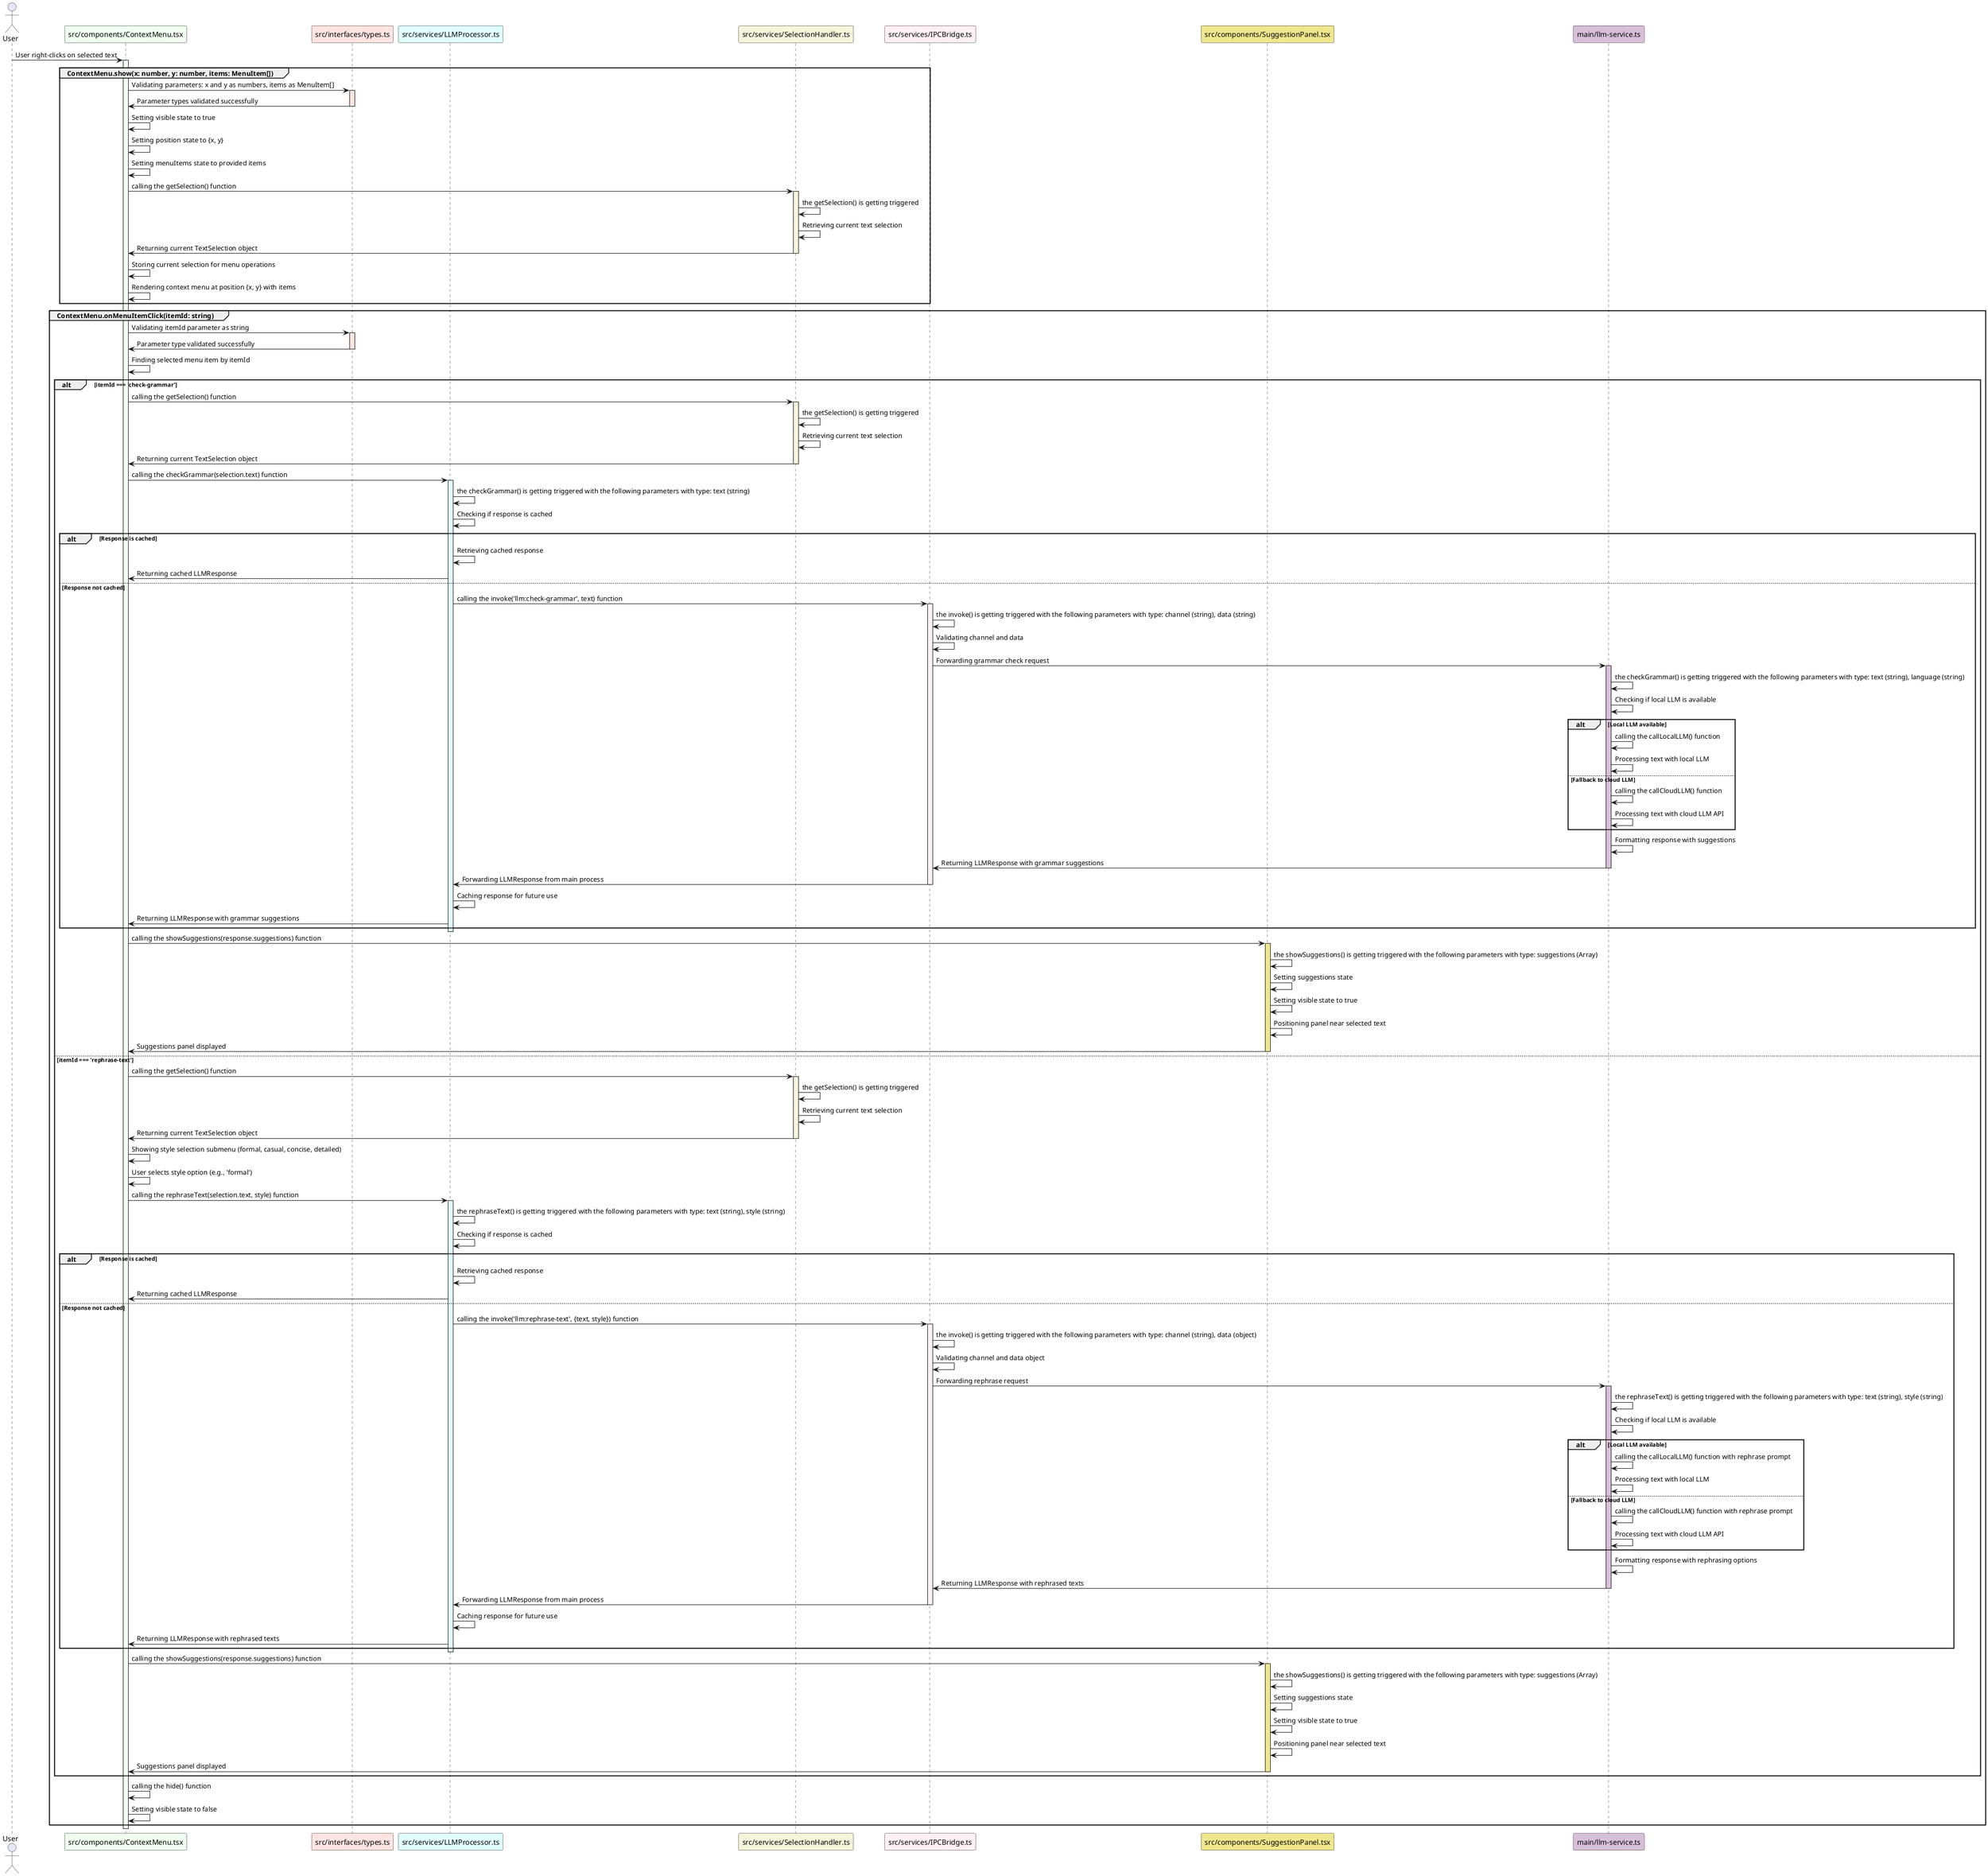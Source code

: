 
@startuml
actor User #E6E6FA
participant "src/components/ContextMenu.tsx" as ContextMenu #F0FFF0
participant "src/interfaces/types.ts" as Types #FFE4E1
participant "src/services/LLMProcessor.ts" as LLMProcessor #E0FFFF
participant "src/services/SelectionHandler.ts" as SelectionHandler #F5F5DC
participant "src/services/IPCBridge.ts" as IPCBridge #FFF0F5
participant "src/components/SuggestionPanel.tsx" as SuggestionPanel #F0E68C
participant "main/llm-service.ts" as LLMService #D8BFD8

User -> ContextMenu: User right-clicks on selected text
activate ContextMenu #F0FFF0

group ContextMenu.show(x: number, y: number, items: MenuItem[])
    ContextMenu -> Types: Validating parameters: x and y as numbers, items as MenuItem[]
    activate Types #FFE4E1
    
    Types -> ContextMenu: Parameter types validated successfully
    deactivate Types
    
    ContextMenu -> ContextMenu: Setting visible state to true
    ContextMenu -> ContextMenu: Setting position state to {x, y}
    ContextMenu -> ContextMenu: Setting menuItems state to provided items
    
    ContextMenu -> SelectionHandler: calling the getSelection() function
    activate SelectionHandler #F5F5DC
    
    SelectionHandler -> SelectionHandler: the getSelection() is getting triggered
    SelectionHandler -> SelectionHandler: Retrieving current text selection
    SelectionHandler -> ContextMenu: Returning current TextSelection object
    deactivate SelectionHandler
    
    ContextMenu -> ContextMenu: Storing current selection for menu operations
    ContextMenu -> ContextMenu: Rendering context menu at position {x, y} with items
end

group ContextMenu.onMenuItemClick(itemId: string)
    ContextMenu -> Types: Validating itemId parameter as string
    activate Types #FFE4E1
    
    Types -> ContextMenu: Parameter type validated successfully
    deactivate Types
    
    ContextMenu -> ContextMenu: Finding selected menu item by itemId
    
    alt itemId === 'check-grammar'
        ContextMenu -> SelectionHandler: calling the getSelection() function
        activate SelectionHandler #F5F5DC
        
        SelectionHandler -> SelectionHandler: the getSelection() is getting triggered
        SelectionHandler -> SelectionHandler: Retrieving current text selection
        SelectionHandler -> ContextMenu: Returning current TextSelection object
        deactivate SelectionHandler
        
        ContextMenu -> LLMProcessor: calling the checkGrammar(selection.text) function
        activate LLMProcessor #E0FFFF
        
        LLMProcessor -> LLMProcessor: the checkGrammar() is getting triggered with the following parameters with type: text (string)
        LLMProcessor -> LLMProcessor: Checking if response is cached
        
        alt Response is cached
            LLMProcessor -> LLMProcessor: Retrieving cached response
            LLMProcessor -> ContextMenu: Returning cached LLMResponse
        else Response not cached
            LLMProcessor -> IPCBridge: calling the invoke('llm:check-grammar', text) function
            activate IPCBridge #FFF0F5
            
            IPCBridge -> IPCBridge: the invoke() is getting triggered with the following parameters with type: channel (string), data (string)
            IPCBridge -> IPCBridge: Validating channel and data
            
            IPCBridge -> LLMService: Forwarding grammar check request
            activate LLMService #D8BFD8
            
            LLMService -> LLMService: the checkGrammar() is getting triggered with the following parameters with type: text (string), language (string)
            LLMService -> LLMService: Checking if local LLM is available
            
            alt Local LLM available
                LLMService -> LLMService: calling the callLocalLLM() function
                LLMService -> LLMService: Processing text with local LLM
            else Fallback to cloud LLM
                LLMService -> LLMService: calling the callCloudLLM() function
                LLMService -> LLMService: Processing text with cloud LLM API
            end
            
            LLMService -> LLMService: Formatting response with suggestions
            LLMService -> IPCBridge: Returning LLMResponse with grammar suggestions
            deactivate LLMService
            
            IPCBridge -> LLMProcessor: Forwarding LLMResponse from main process
            deactivate IPCBridge
            
            LLMProcessor -> LLMProcessor: Caching response for future use
            LLMProcessor -> ContextMenu: Returning LLMResponse with grammar suggestions
        end
        deactivate LLMProcessor
        
        ContextMenu -> SuggestionPanel: calling the showSuggestions(response.suggestions) function
        activate SuggestionPanel #F0E68C
        
        SuggestionPanel -> SuggestionPanel: the showSuggestions() is getting triggered with the following parameters with type: suggestions (Array)
        SuggestionPanel -> SuggestionPanel: Setting suggestions state
        SuggestionPanel -> SuggestionPanel: Setting visible state to true
        SuggestionPanel -> SuggestionPanel: Positioning panel near selected text
        SuggestionPanel -> ContextMenu: Suggestions panel displayed
        deactivate SuggestionPanel
        
    else itemId === 'rephrase-text'
        ContextMenu -> SelectionHandler: calling the getSelection() function
        activate SelectionHandler #F5F5DC
        
        SelectionHandler -> SelectionHandler: the getSelection() is getting triggered
        SelectionHandler -> SelectionHandler: Retrieving current text selection
        SelectionHandler -> ContextMenu: Returning current TextSelection object
        deactivate SelectionHandler
        
        ContextMenu -> ContextMenu: Showing style selection submenu (formal, casual, concise, detailed)
        ContextMenu -> ContextMenu: User selects style option (e.g., 'formal')
        
        ContextMenu -> LLMProcessor: calling the rephraseText(selection.text, style) function
        activate LLMProcessor #E0FFFF
        
        LLMProcessor -> LLMProcessor: the rephraseText() is getting triggered with the following parameters with type: text (string), style (string)
        LLMProcessor -> LLMProcessor: Checking if response is cached
        
        alt Response is cached
            LLMProcessor -> LLMProcessor: Retrieving cached response
            LLMProcessor -> ContextMenu: Returning cached LLMResponse
        else Response not cached
            LLMProcessor -> IPCBridge: calling the invoke('llm:rephrase-text', {text, style}) function
            activate IPCBridge #FFF0F5
            
            IPCBridge -> IPCBridge: the invoke() is getting triggered with the following parameters with type: channel (string), data (object)
            IPCBridge -> IPCBridge: Validating channel and data object
            
            IPCBridge -> LLMService: Forwarding rephrase request
            activate LLMService #D8BFD8
            
            LLMService -> LLMService: the rephraseText() is getting triggered with the following parameters with type: text (string), style (string)
            LLMService -> LLMService: Checking if local LLM is available
            
            alt Local LLM available
                LLMService -> LLMService: calling the callLocalLLM() function with rephrase prompt
                LLMService -> LLMService: Processing text with local LLM
            else Fallback to cloud LLM
                LLMService -> LLMService: calling the callCloudLLM() function with rephrase prompt
                LLMService -> LLMService: Processing text with cloud LLM API
            end
            
            LLMService -> LLMService: Formatting response with rephrasing options
            LLMService -> IPCBridge: Returning LLMResponse with rephrased texts
            deactivate LLMService
            
            IPCBridge -> LLMProcessor: Forwarding LLMResponse from main process
            deactivate IPCBridge
            
            LLMProcessor -> LLMProcessor: Caching response for future use
            LLMProcessor -> ContextMenu: Returning LLMResponse with rephrased texts
        end
        deactivate LLMProcessor
        
        ContextMenu -> SuggestionPanel: calling the showSuggestions(response.suggestions) function
        activate SuggestionPanel #F0E68C
        
        SuggestionPanel -> SuggestionPanel: the showSuggestions() is getting triggered with the following parameters with type: suggestions (Array)
        SuggestionPanel -> SuggestionPanel: Setting suggestions state
        SuggestionPanel -> SuggestionPanel: Setting visible state to true
        SuggestionPanel -> SuggestionPanel: Positioning panel near selected text
        SuggestionPanel -> ContextMenu: Suggestions panel displayed
        deactivate SuggestionPanel
    end
    
    ContextMenu -> ContextMenu: calling the hide() function
    ContextMenu -> ContextMenu: Setting visible state to false
end

deactivate ContextMenu
@enduml